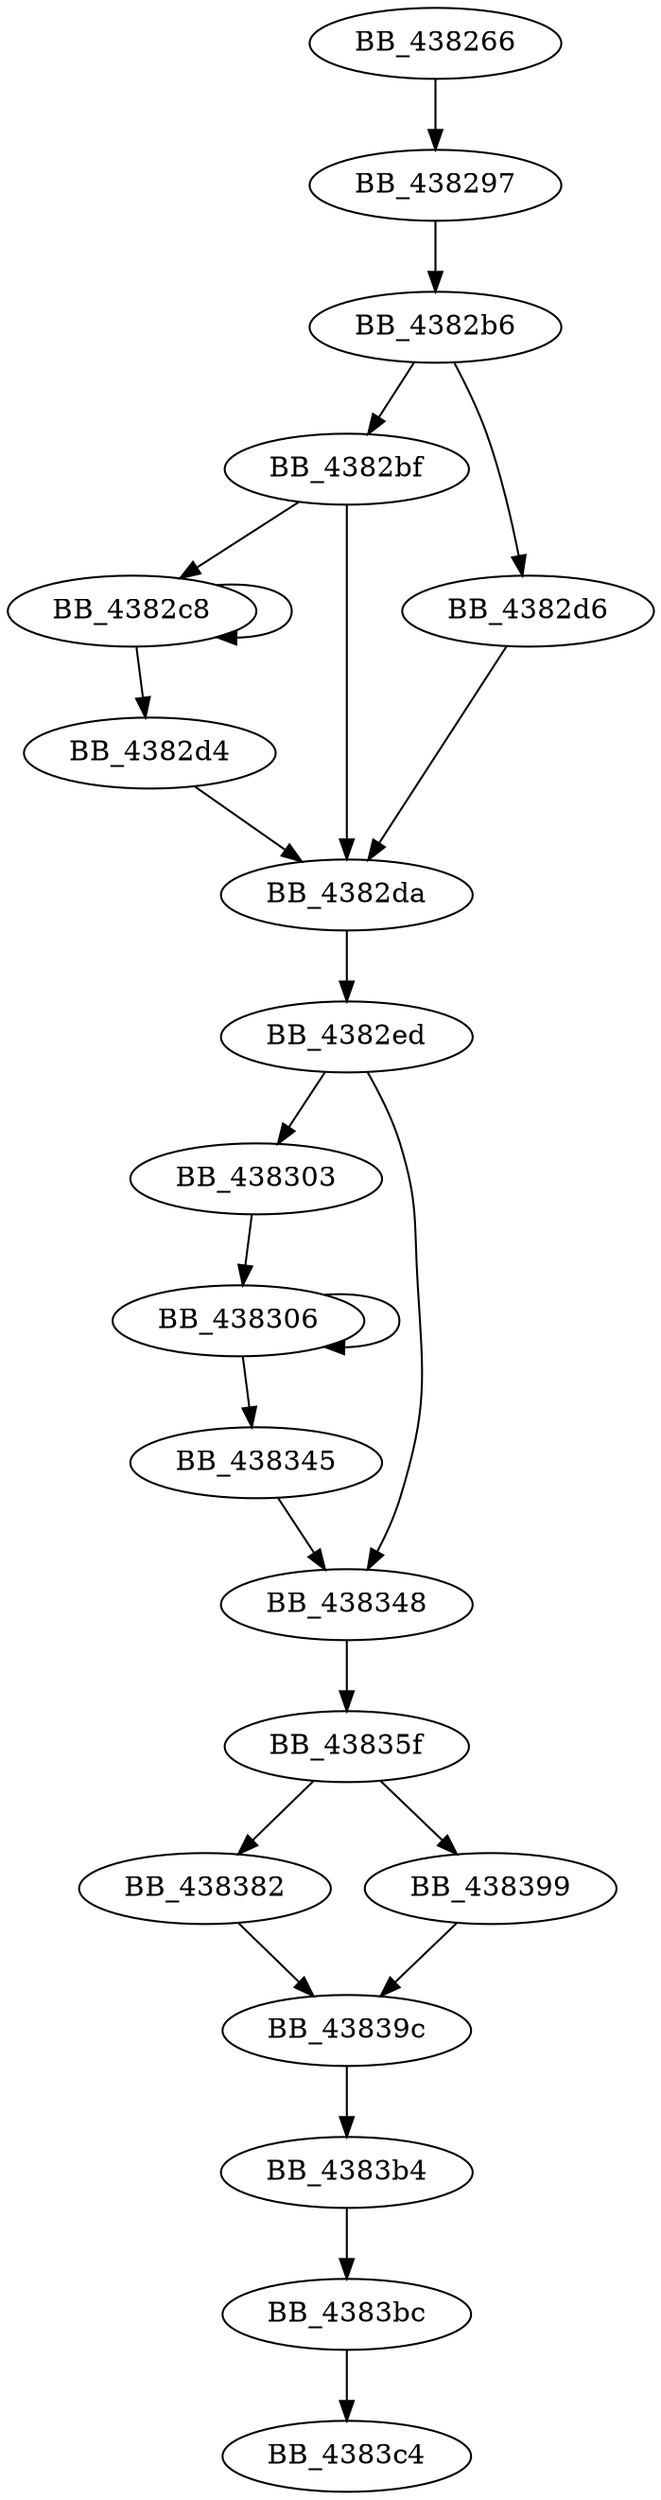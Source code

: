 DiGraph sub_438266{
BB_438266->BB_438297
BB_438297->BB_4382b6
BB_4382b6->BB_4382bf
BB_4382b6->BB_4382d6
BB_4382bf->BB_4382c8
BB_4382bf->BB_4382da
BB_4382c8->BB_4382c8
BB_4382c8->BB_4382d4
BB_4382d4->BB_4382da
BB_4382d6->BB_4382da
BB_4382da->BB_4382ed
BB_4382ed->BB_438303
BB_4382ed->BB_438348
BB_438303->BB_438306
BB_438306->BB_438306
BB_438306->BB_438345
BB_438345->BB_438348
BB_438348->BB_43835f
BB_43835f->BB_438382
BB_43835f->BB_438399
BB_438382->BB_43839c
BB_438399->BB_43839c
BB_43839c->BB_4383b4
BB_4383b4->BB_4383bc
BB_4383bc->BB_4383c4
}
